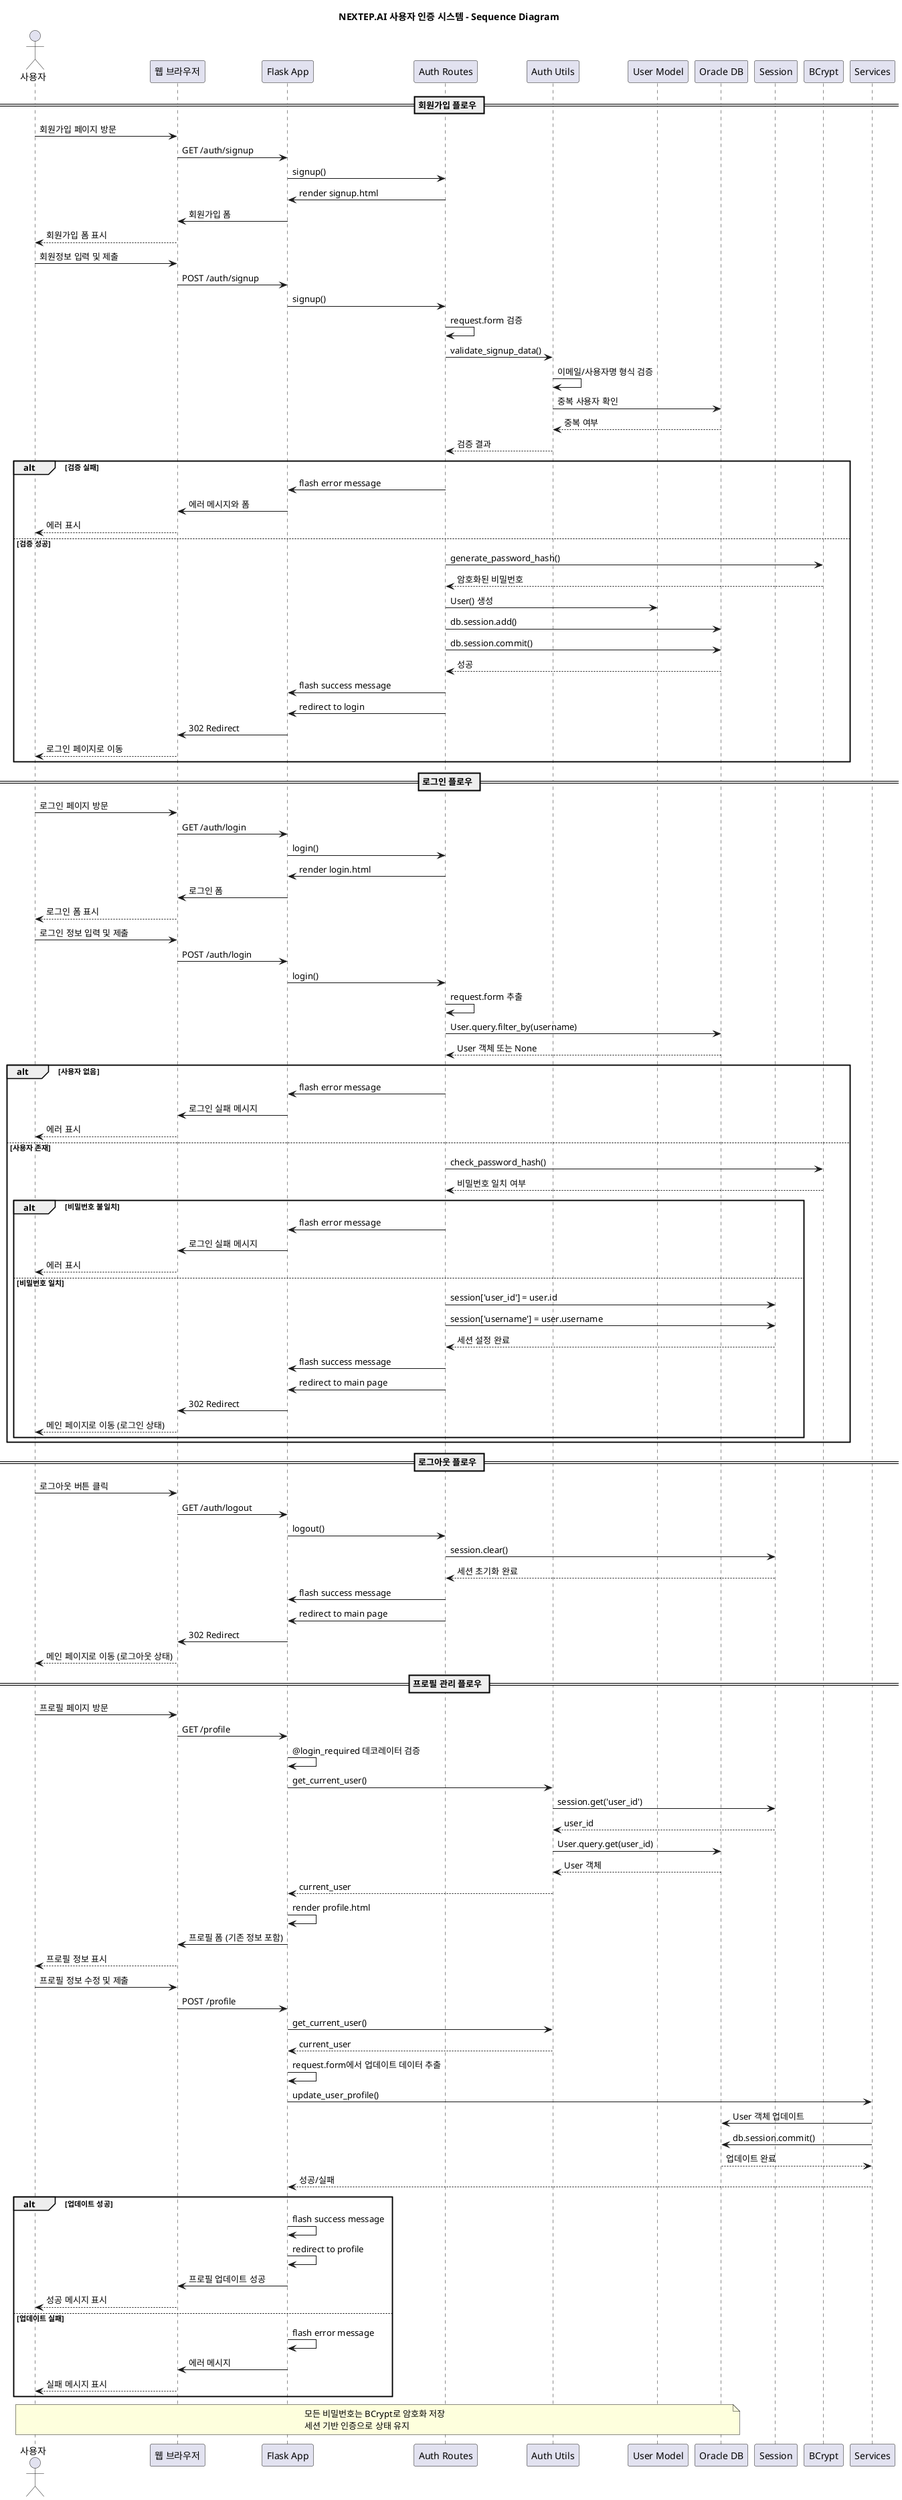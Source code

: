 @startuml NEXTEP_AI_Authentication_Sequence

title NEXTEP.AI 사용자 인증 시스템 - Sequence Diagram

actor "사용자" as User
participant "웹 브라우저" as Browser
participant "Flask App" as App
participant "Auth Routes" as AuthRoutes
participant "Auth Utils" as AuthUtils
participant "User Model" as UserModel
participant "Oracle DB" as Database
participant "Session" as Session
participant "BCrypt" as BCrypt

== 회원가입 플로우 ==
User -> Browser: 회원가입 페이지 방문
Browser -> App: GET /auth/signup
App -> AuthRoutes: signup()
AuthRoutes -> App: render signup.html
App -> Browser: 회원가입 폼
Browser --> User: 회원가입 폼 표시

User -> Browser: 회원정보 입력 및 제출
Browser -> App: POST /auth/signup
App -> AuthRoutes: signup()
AuthRoutes -> AuthRoutes: request.form 검증

AuthRoutes -> AuthUtils: validate_signup_data()
AuthUtils -> AuthUtils: 이메일/사용자명 형식 검증
AuthUtils -> Database: 중복 사용자 확인
Database --> AuthUtils: 중복 여부
AuthUtils --> AuthRoutes: 검증 결과

alt 검증 실패
    AuthRoutes -> App: flash error message
    App -> Browser: 에러 메시지와 폼
    Browser --> User: 에러 표시
else 검증 성공
    AuthRoutes -> BCrypt: generate_password_hash()
    BCrypt --> AuthRoutes: 암호화된 비밀번호
    
    AuthRoutes -> UserModel: User() 생성
    AuthRoutes -> Database: db.session.add()
    AuthRoutes -> Database: db.session.commit()
    Database --> AuthRoutes: 성공
    
    AuthRoutes -> App: flash success message
    AuthRoutes -> App: redirect to login
    App -> Browser: 302 Redirect
    Browser --> User: 로그인 페이지로 이동
end

== 로그인 플로우 ==
User -> Browser: 로그인 페이지 방문
Browser -> App: GET /auth/login
App -> AuthRoutes: login()
AuthRoutes -> App: render login.html
App -> Browser: 로그인 폼
Browser --> User: 로그인 폼 표시

User -> Browser: 로그인 정보 입력 및 제출
Browser -> App: POST /auth/login
App -> AuthRoutes: login()
AuthRoutes -> AuthRoutes: request.form 추출

AuthRoutes -> Database: User.query.filter_by(username)
Database --> AuthRoutes: User 객체 또는 None

alt 사용자 없음
    AuthRoutes -> App: flash error message
    App -> Browser: 로그인 실패 메시지
    Browser --> User: 에러 표시
else 사용자 존재
    AuthRoutes -> BCrypt: check_password_hash()
    BCrypt --> AuthRoutes: 비밀번호 일치 여부
    
    alt 비밀번호 불일치
        AuthRoutes -> App: flash error message
        App -> Browser: 로그인 실패 메시지
        Browser --> User: 에러 표시
    else 비밀번호 일치
        AuthRoutes -> Session: session['user_id'] = user.id
        AuthRoutes -> Session: session['username'] = user.username
        Session --> AuthRoutes: 세션 설정 완료
        
        AuthRoutes -> App: flash success message
        AuthRoutes -> App: redirect to main page
        App -> Browser: 302 Redirect
        Browser --> User: 메인 페이지로 이동 (로그인 상태)
    end
end

== 로그아웃 플로우 ==
User -> Browser: 로그아웃 버튼 클릭
Browser -> App: GET /auth/logout
App -> AuthRoutes: logout()
AuthRoutes -> Session: session.clear()
Session --> AuthRoutes: 세션 초기화 완료
AuthRoutes -> App: flash success message
AuthRoutes -> App: redirect to main page
App -> Browser: 302 Redirect
Browser --> User: 메인 페이지로 이동 (로그아웃 상태)

== 프로필 관리 플로우 ==
User -> Browser: 프로필 페이지 방문
Browser -> App: GET /profile
App -> App: @login_required 데코레이터 검증
App -> AuthUtils: get_current_user()
AuthUtils -> Session: session.get('user_id')
Session --> AuthUtils: user_id
AuthUtils -> Database: User.query.get(user_id)
Database --> AuthUtils: User 객체
AuthUtils --> App: current_user

App -> App: render profile.html
App -> Browser: 프로필 폼 (기존 정보 포함)
Browser --> User: 프로필 정보 표시

User -> Browser: 프로필 정보 수정 및 제출
Browser -> App: POST /profile
App -> AuthUtils: get_current_user()
AuthUtils --> App: current_user
App -> App: request.form에서 업데이트 데이터 추출

App -> Services: update_user_profile()
Services -> Database: User 객체 업데이트
Services -> Database: db.session.commit()
Database --> Services: 업데이트 완료
Services --> App: 성공/실패

alt 업데이트 성공
    App -> App: flash success message
    App -> App: redirect to profile
    App -> Browser: 프로필 업데이트 성공
    Browser --> User: 성공 메시지 표시
else 업데이트 실패
    App -> App: flash error message
    App -> Browser: 에러 메시지
    Browser --> User: 실패 메시지 표시
end

note over User, Database: 모든 비밀번호는 BCrypt로 암호화 저장\n세션 기반 인증으로 상태 유지

@enduml